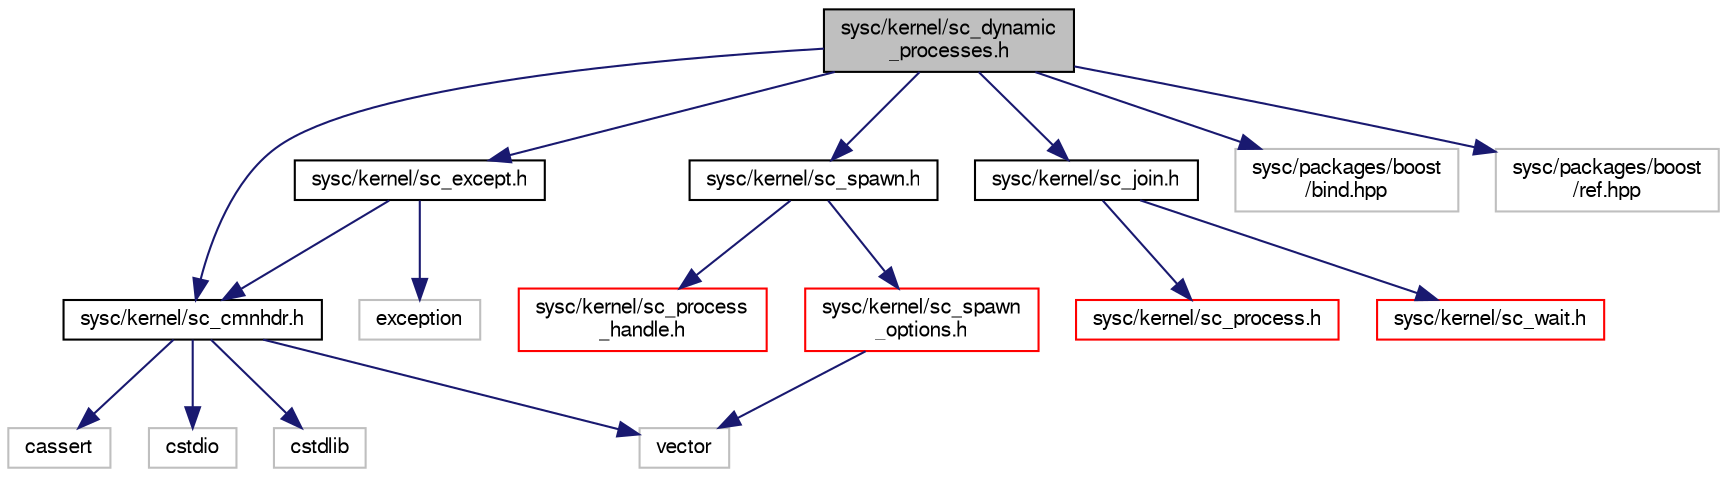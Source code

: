 digraph "sysc/kernel/sc_dynamic_processes.h"
{
  edge [fontname="FreeSans",fontsize="10",labelfontname="FreeSans",labelfontsize="10"];
  node [fontname="FreeSans",fontsize="10",shape=record];
  Node0 [label="sysc/kernel/sc_dynamic\l_processes.h",height=0.2,width=0.4,color="black", fillcolor="grey75", style="filled", fontcolor="black"];
  Node0 -> Node1 [color="midnightblue",fontsize="10",style="solid",fontname="FreeSans"];
  Node1 [label="sysc/kernel/sc_cmnhdr.h",height=0.2,width=0.4,color="black", fillcolor="white", style="filled",URL="$a00224.html"];
  Node1 -> Node2 [color="midnightblue",fontsize="10",style="solid",fontname="FreeSans"];
  Node2 [label="cassert",height=0.2,width=0.4,color="grey75", fillcolor="white", style="filled"];
  Node1 -> Node3 [color="midnightblue",fontsize="10",style="solid",fontname="FreeSans"];
  Node3 [label="cstdio",height=0.2,width=0.4,color="grey75", fillcolor="white", style="filled"];
  Node1 -> Node4 [color="midnightblue",fontsize="10",style="solid",fontname="FreeSans"];
  Node4 [label="cstdlib",height=0.2,width=0.4,color="grey75", fillcolor="white", style="filled"];
  Node1 -> Node5 [color="midnightblue",fontsize="10",style="solid",fontname="FreeSans"];
  Node5 [label="vector",height=0.2,width=0.4,color="grey75", fillcolor="white", style="filled"];
  Node0 -> Node6 [color="midnightblue",fontsize="10",style="solid",fontname="FreeSans"];
  Node6 [label="sysc/kernel/sc_except.h",height=0.2,width=0.4,color="black", fillcolor="white", style="filled",URL="$a00251.html"];
  Node6 -> Node7 [color="midnightblue",fontsize="10",style="solid",fontname="FreeSans"];
  Node7 [label="exception",height=0.2,width=0.4,color="grey75", fillcolor="white", style="filled"];
  Node6 -> Node1 [color="midnightblue",fontsize="10",style="solid",fontname="FreeSans"];
  Node0 -> Node8 [color="midnightblue",fontsize="10",style="solid",fontname="FreeSans"];
  Node8 [label="sysc/kernel/sc_spawn.h",height=0.2,width=0.4,color="black", fillcolor="white", style="filled",URL="$a00317.html"];
  Node8 -> Node9 [color="midnightblue",fontsize="10",style="solid",fontname="FreeSans"];
  Node9 [label="sysc/kernel/sc_process\l_handle.h",height=0.2,width=0.4,color="red", fillcolor="white", style="filled",URL="$a00296.html"];
  Node8 -> Node55 [color="midnightblue",fontsize="10",style="solid",fontname="FreeSans"];
  Node55 [label="sysc/kernel/sc_spawn\l_options.h",height=0.2,width=0.4,color="red", fillcolor="white", style="filled",URL="$a00320.html"];
  Node55 -> Node5 [color="midnightblue",fontsize="10",style="solid",fontname="FreeSans"];
  Node0 -> Node63 [color="midnightblue",fontsize="10",style="solid",fontname="FreeSans"];
  Node63 [label="sysc/kernel/sc_join.h",height=0.2,width=0.4,color="black", fillcolor="white", style="filled",URL="$a00257.html"];
  Node63 -> Node15 [color="midnightblue",fontsize="10",style="solid",fontname="FreeSans"];
  Node15 [label="sysc/kernel/sc_process.h",height=0.2,width=0.4,color="red", fillcolor="white", style="filled",URL="$a00293.html"];
  Node63 -> Node43 [color="midnightblue",fontsize="10",style="solid",fontname="FreeSans"];
  Node43 [label="sysc/kernel/sc_wait.h",height=0.2,width=0.4,color="red", fillcolor="white", style="filled",URL="$a00335.html"];
  Node0 -> Node64 [color="midnightblue",fontsize="10",style="solid",fontname="FreeSans"];
  Node64 [label="sysc/packages/boost\l/bind.hpp",height=0.2,width=0.4,color="grey75", fillcolor="white", style="filled"];
  Node0 -> Node65 [color="midnightblue",fontsize="10",style="solid",fontname="FreeSans"];
  Node65 [label="sysc/packages/boost\l/ref.hpp",height=0.2,width=0.4,color="grey75", fillcolor="white", style="filled"];
}
